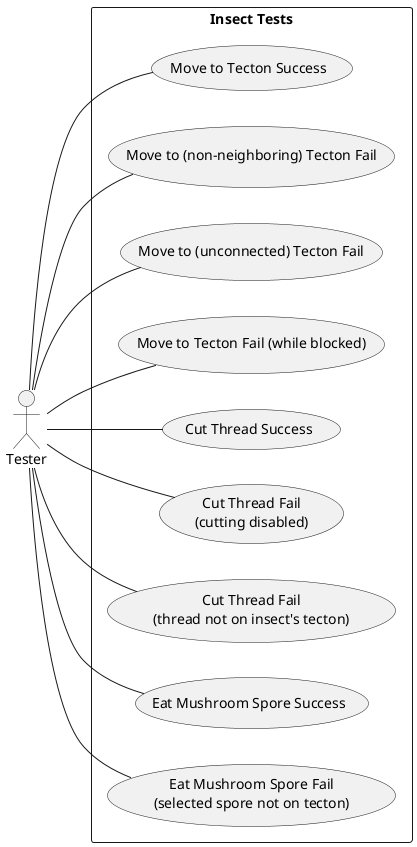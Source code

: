 @startuml insectTestCases
left to right direction

actor "Tester" as t

rectangle "Insect Tests" {
    usecase "Move to Tecton Success" as test1
	usecase "Move to (non-neighboring) Tecton Fail" as test2
	usecase "Move to (unconnected) Tecton Fail" as test3
	usecase "Move to Tecton Fail (while blocked)" as test4

	usecase "Cut Thread Success" as test5
	usecase "Cut Thread Fail\n(cutting disabled)" as test6
	usecase "Cut Thread Fail\n(thread not on insect's tecton)" as test7

	usecase "Eat Mushroom Spore Success" as test8
	usecase "Eat Mushroom Spore Fail\n(selected spore not on tecton)" as test9
}

t -- test1
t -- test2
t -- test3
t -- test4
t -- test5
t -- test6
t -- test7
t -- test8
t -- test9

@enduml
